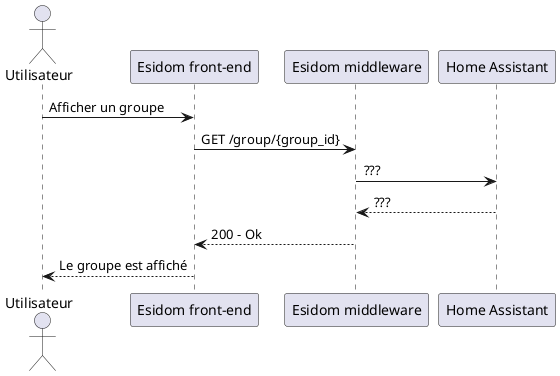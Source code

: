 @startuml afficher groupe

actor "Utilisateur" as u
participant "Esidom front-end" as fe
participant "Esidom middleware" as m
participant "Home Assistant" as ha

u -> fe: Afficher un groupe
fe -> m: GET /group/{group_id}
m -> ha: ???
ha --> m: ???
m --> fe: 200 - Ok
fe --> u: Le groupe est affiché

@enduml